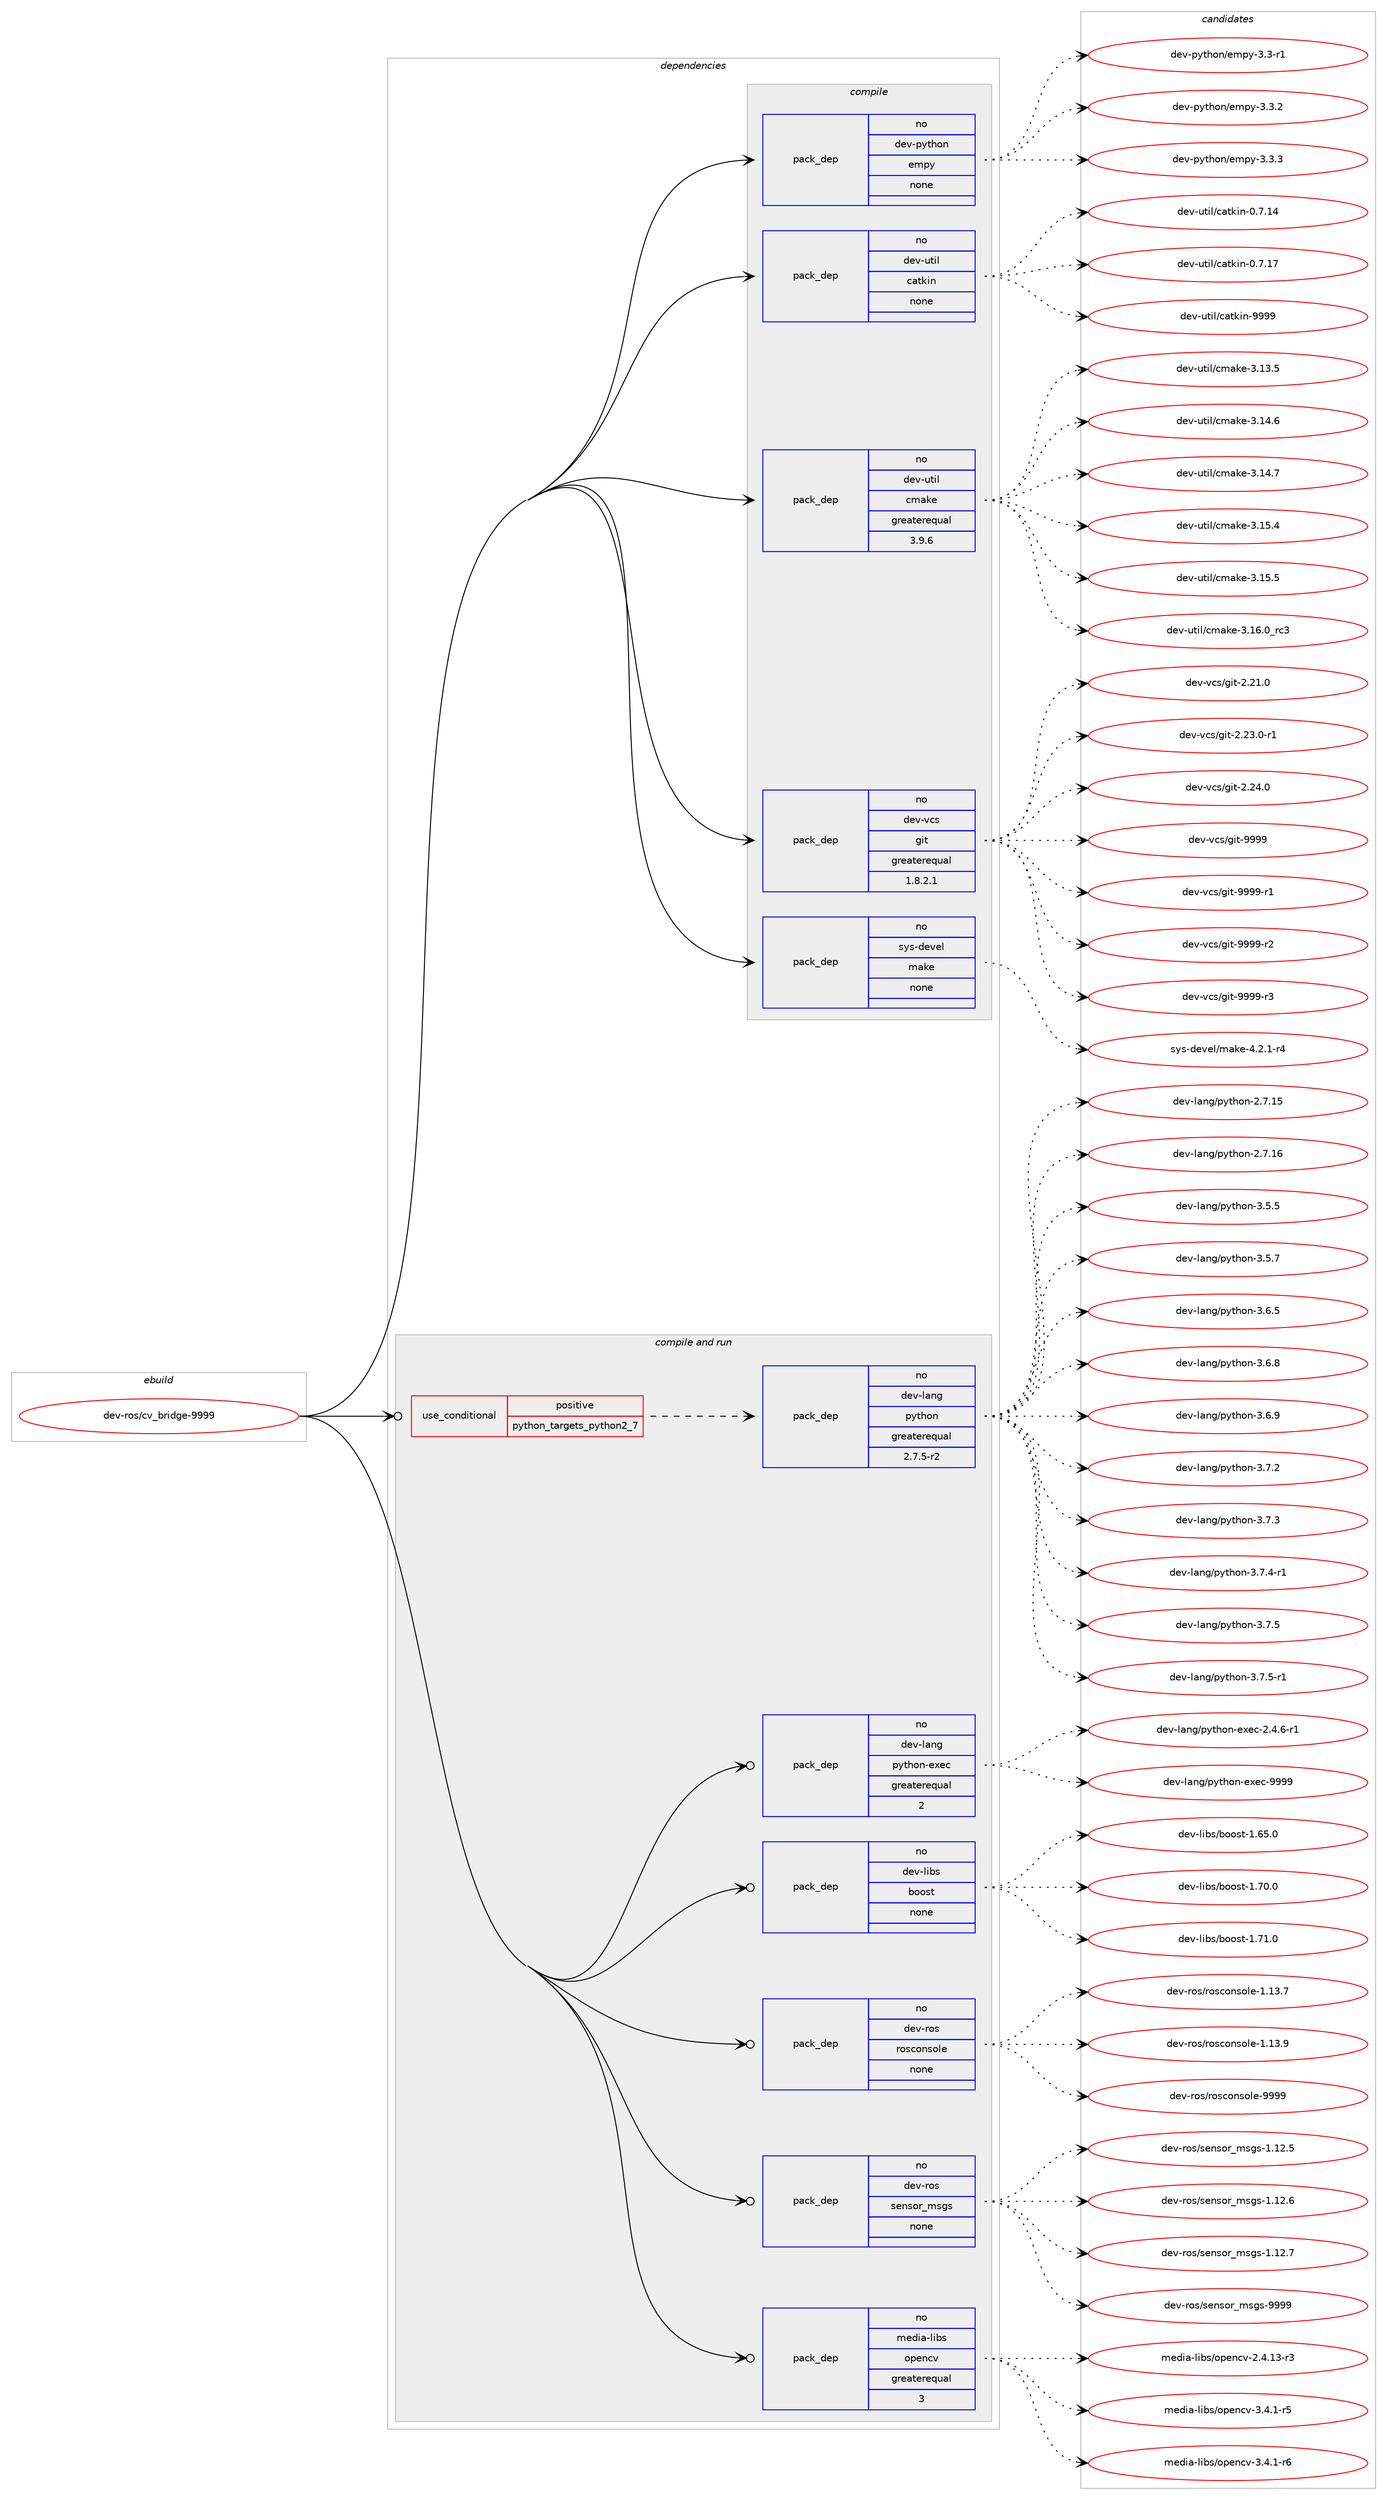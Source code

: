 digraph prolog {

# *************
# Graph options
# *************

newrank=true;
concentrate=true;
compound=true;
graph [rankdir=LR,fontname=Helvetica,fontsize=10,ranksep=1.5];#, ranksep=2.5, nodesep=0.2];
edge  [arrowhead=vee];
node  [fontname=Helvetica,fontsize=10];

# **********
# The ebuild
# **********

subgraph cluster_leftcol {
color=gray;
rank=same;
label=<<i>ebuild</i>>;
id [label="dev-ros/cv_bridge-9999", color=red, width=4, href="../dev-ros/cv_bridge-9999.svg"];
}

# ****************
# The dependencies
# ****************

subgraph cluster_midcol {
color=gray;
label=<<i>dependencies</i>>;
subgraph cluster_compile {
fillcolor="#eeeeee";
style=filled;
label=<<i>compile</i>>;
subgraph pack485782 {
dependency650718 [label=<<TABLE BORDER="0" CELLBORDER="1" CELLSPACING="0" CELLPADDING="4" WIDTH="220"><TR><TD ROWSPAN="6" CELLPADDING="30">pack_dep</TD></TR><TR><TD WIDTH="110">no</TD></TR><TR><TD>dev-python</TD></TR><TR><TD>empy</TD></TR><TR><TD>none</TD></TR><TR><TD></TD></TR></TABLE>>, shape=none, color=blue];
}
id:e -> dependency650718:w [weight=20,style="solid",arrowhead="vee"];
subgraph pack485783 {
dependency650719 [label=<<TABLE BORDER="0" CELLBORDER="1" CELLSPACING="0" CELLPADDING="4" WIDTH="220"><TR><TD ROWSPAN="6" CELLPADDING="30">pack_dep</TD></TR><TR><TD WIDTH="110">no</TD></TR><TR><TD>dev-util</TD></TR><TR><TD>catkin</TD></TR><TR><TD>none</TD></TR><TR><TD></TD></TR></TABLE>>, shape=none, color=blue];
}
id:e -> dependency650719:w [weight=20,style="solid",arrowhead="vee"];
subgraph pack485784 {
dependency650720 [label=<<TABLE BORDER="0" CELLBORDER="1" CELLSPACING="0" CELLPADDING="4" WIDTH="220"><TR><TD ROWSPAN="6" CELLPADDING="30">pack_dep</TD></TR><TR><TD WIDTH="110">no</TD></TR><TR><TD>dev-util</TD></TR><TR><TD>cmake</TD></TR><TR><TD>greaterequal</TD></TR><TR><TD>3.9.6</TD></TR></TABLE>>, shape=none, color=blue];
}
id:e -> dependency650720:w [weight=20,style="solid",arrowhead="vee"];
subgraph pack485785 {
dependency650721 [label=<<TABLE BORDER="0" CELLBORDER="1" CELLSPACING="0" CELLPADDING="4" WIDTH="220"><TR><TD ROWSPAN="6" CELLPADDING="30">pack_dep</TD></TR><TR><TD WIDTH="110">no</TD></TR><TR><TD>dev-vcs</TD></TR><TR><TD>git</TD></TR><TR><TD>greaterequal</TD></TR><TR><TD>1.8.2.1</TD></TR></TABLE>>, shape=none, color=blue];
}
id:e -> dependency650721:w [weight=20,style="solid",arrowhead="vee"];
subgraph pack485786 {
dependency650722 [label=<<TABLE BORDER="0" CELLBORDER="1" CELLSPACING="0" CELLPADDING="4" WIDTH="220"><TR><TD ROWSPAN="6" CELLPADDING="30">pack_dep</TD></TR><TR><TD WIDTH="110">no</TD></TR><TR><TD>sys-devel</TD></TR><TR><TD>make</TD></TR><TR><TD>none</TD></TR><TR><TD></TD></TR></TABLE>>, shape=none, color=blue];
}
id:e -> dependency650722:w [weight=20,style="solid",arrowhead="vee"];
}
subgraph cluster_compileandrun {
fillcolor="#eeeeee";
style=filled;
label=<<i>compile and run</i>>;
subgraph cond153030 {
dependency650723 [label=<<TABLE BORDER="0" CELLBORDER="1" CELLSPACING="0" CELLPADDING="4"><TR><TD ROWSPAN="3" CELLPADDING="10">use_conditional</TD></TR><TR><TD>positive</TD></TR><TR><TD>python_targets_python2_7</TD></TR></TABLE>>, shape=none, color=red];
subgraph pack485787 {
dependency650724 [label=<<TABLE BORDER="0" CELLBORDER="1" CELLSPACING="0" CELLPADDING="4" WIDTH="220"><TR><TD ROWSPAN="6" CELLPADDING="30">pack_dep</TD></TR><TR><TD WIDTH="110">no</TD></TR><TR><TD>dev-lang</TD></TR><TR><TD>python</TD></TR><TR><TD>greaterequal</TD></TR><TR><TD>2.7.5-r2</TD></TR></TABLE>>, shape=none, color=blue];
}
dependency650723:e -> dependency650724:w [weight=20,style="dashed",arrowhead="vee"];
}
id:e -> dependency650723:w [weight=20,style="solid",arrowhead="odotvee"];
subgraph pack485788 {
dependency650725 [label=<<TABLE BORDER="0" CELLBORDER="1" CELLSPACING="0" CELLPADDING="4" WIDTH="220"><TR><TD ROWSPAN="6" CELLPADDING="30">pack_dep</TD></TR><TR><TD WIDTH="110">no</TD></TR><TR><TD>dev-lang</TD></TR><TR><TD>python-exec</TD></TR><TR><TD>greaterequal</TD></TR><TR><TD>2</TD></TR></TABLE>>, shape=none, color=blue];
}
id:e -> dependency650725:w [weight=20,style="solid",arrowhead="odotvee"];
subgraph pack485789 {
dependency650726 [label=<<TABLE BORDER="0" CELLBORDER="1" CELLSPACING="0" CELLPADDING="4" WIDTH="220"><TR><TD ROWSPAN="6" CELLPADDING="30">pack_dep</TD></TR><TR><TD WIDTH="110">no</TD></TR><TR><TD>dev-libs</TD></TR><TR><TD>boost</TD></TR><TR><TD>none</TD></TR><TR><TD></TD></TR></TABLE>>, shape=none, color=blue];
}
id:e -> dependency650726:w [weight=20,style="solid",arrowhead="odotvee"];
subgraph pack485790 {
dependency650727 [label=<<TABLE BORDER="0" CELLBORDER="1" CELLSPACING="0" CELLPADDING="4" WIDTH="220"><TR><TD ROWSPAN="6" CELLPADDING="30">pack_dep</TD></TR><TR><TD WIDTH="110">no</TD></TR><TR><TD>dev-ros</TD></TR><TR><TD>rosconsole</TD></TR><TR><TD>none</TD></TR><TR><TD></TD></TR></TABLE>>, shape=none, color=blue];
}
id:e -> dependency650727:w [weight=20,style="solid",arrowhead="odotvee"];
subgraph pack485791 {
dependency650728 [label=<<TABLE BORDER="0" CELLBORDER="1" CELLSPACING="0" CELLPADDING="4" WIDTH="220"><TR><TD ROWSPAN="6" CELLPADDING="30">pack_dep</TD></TR><TR><TD WIDTH="110">no</TD></TR><TR><TD>dev-ros</TD></TR><TR><TD>sensor_msgs</TD></TR><TR><TD>none</TD></TR><TR><TD></TD></TR></TABLE>>, shape=none, color=blue];
}
id:e -> dependency650728:w [weight=20,style="solid",arrowhead="odotvee"];
subgraph pack485792 {
dependency650729 [label=<<TABLE BORDER="0" CELLBORDER="1" CELLSPACING="0" CELLPADDING="4" WIDTH="220"><TR><TD ROWSPAN="6" CELLPADDING="30">pack_dep</TD></TR><TR><TD WIDTH="110">no</TD></TR><TR><TD>media-libs</TD></TR><TR><TD>opencv</TD></TR><TR><TD>greaterequal</TD></TR><TR><TD>3</TD></TR></TABLE>>, shape=none, color=blue];
}
id:e -> dependency650729:w [weight=20,style="solid",arrowhead="odotvee"];
}
subgraph cluster_run {
fillcolor="#eeeeee";
style=filled;
label=<<i>run</i>>;
}
}

# **************
# The candidates
# **************

subgraph cluster_choices {
rank=same;
color=gray;
label=<<i>candidates</i>>;

subgraph choice485782 {
color=black;
nodesep=1;
choice1001011184511212111610411111047101109112121455146514511449 [label="dev-python/empy-3.3-r1", color=red, width=4,href="../dev-python/empy-3.3-r1.svg"];
choice1001011184511212111610411111047101109112121455146514650 [label="dev-python/empy-3.3.2", color=red, width=4,href="../dev-python/empy-3.3.2.svg"];
choice1001011184511212111610411111047101109112121455146514651 [label="dev-python/empy-3.3.3", color=red, width=4,href="../dev-python/empy-3.3.3.svg"];
dependency650718:e -> choice1001011184511212111610411111047101109112121455146514511449:w [style=dotted,weight="100"];
dependency650718:e -> choice1001011184511212111610411111047101109112121455146514650:w [style=dotted,weight="100"];
dependency650718:e -> choice1001011184511212111610411111047101109112121455146514651:w [style=dotted,weight="100"];
}
subgraph choice485783 {
color=black;
nodesep=1;
choice1001011184511711610510847999711610710511045484655464952 [label="dev-util/catkin-0.7.14", color=red, width=4,href="../dev-util/catkin-0.7.14.svg"];
choice1001011184511711610510847999711610710511045484655464955 [label="dev-util/catkin-0.7.17", color=red, width=4,href="../dev-util/catkin-0.7.17.svg"];
choice100101118451171161051084799971161071051104557575757 [label="dev-util/catkin-9999", color=red, width=4,href="../dev-util/catkin-9999.svg"];
dependency650719:e -> choice1001011184511711610510847999711610710511045484655464952:w [style=dotted,weight="100"];
dependency650719:e -> choice1001011184511711610510847999711610710511045484655464955:w [style=dotted,weight="100"];
dependency650719:e -> choice100101118451171161051084799971161071051104557575757:w [style=dotted,weight="100"];
}
subgraph choice485784 {
color=black;
nodesep=1;
choice1001011184511711610510847991099710710145514649514653 [label="dev-util/cmake-3.13.5", color=red, width=4,href="../dev-util/cmake-3.13.5.svg"];
choice1001011184511711610510847991099710710145514649524654 [label="dev-util/cmake-3.14.6", color=red, width=4,href="../dev-util/cmake-3.14.6.svg"];
choice1001011184511711610510847991099710710145514649524655 [label="dev-util/cmake-3.14.7", color=red, width=4,href="../dev-util/cmake-3.14.7.svg"];
choice1001011184511711610510847991099710710145514649534652 [label="dev-util/cmake-3.15.4", color=red, width=4,href="../dev-util/cmake-3.15.4.svg"];
choice1001011184511711610510847991099710710145514649534653 [label="dev-util/cmake-3.15.5", color=red, width=4,href="../dev-util/cmake-3.15.5.svg"];
choice1001011184511711610510847991099710710145514649544648951149951 [label="dev-util/cmake-3.16.0_rc3", color=red, width=4,href="../dev-util/cmake-3.16.0_rc3.svg"];
dependency650720:e -> choice1001011184511711610510847991099710710145514649514653:w [style=dotted,weight="100"];
dependency650720:e -> choice1001011184511711610510847991099710710145514649524654:w [style=dotted,weight="100"];
dependency650720:e -> choice1001011184511711610510847991099710710145514649524655:w [style=dotted,weight="100"];
dependency650720:e -> choice1001011184511711610510847991099710710145514649534652:w [style=dotted,weight="100"];
dependency650720:e -> choice1001011184511711610510847991099710710145514649534653:w [style=dotted,weight="100"];
dependency650720:e -> choice1001011184511711610510847991099710710145514649544648951149951:w [style=dotted,weight="100"];
}
subgraph choice485785 {
color=black;
nodesep=1;
choice10010111845118991154710310511645504650494648 [label="dev-vcs/git-2.21.0", color=red, width=4,href="../dev-vcs/git-2.21.0.svg"];
choice100101118451189911547103105116455046505146484511449 [label="dev-vcs/git-2.23.0-r1", color=red, width=4,href="../dev-vcs/git-2.23.0-r1.svg"];
choice10010111845118991154710310511645504650524648 [label="dev-vcs/git-2.24.0", color=red, width=4,href="../dev-vcs/git-2.24.0.svg"];
choice1001011184511899115471031051164557575757 [label="dev-vcs/git-9999", color=red, width=4,href="../dev-vcs/git-9999.svg"];
choice10010111845118991154710310511645575757574511449 [label="dev-vcs/git-9999-r1", color=red, width=4,href="../dev-vcs/git-9999-r1.svg"];
choice10010111845118991154710310511645575757574511450 [label="dev-vcs/git-9999-r2", color=red, width=4,href="../dev-vcs/git-9999-r2.svg"];
choice10010111845118991154710310511645575757574511451 [label="dev-vcs/git-9999-r3", color=red, width=4,href="../dev-vcs/git-9999-r3.svg"];
dependency650721:e -> choice10010111845118991154710310511645504650494648:w [style=dotted,weight="100"];
dependency650721:e -> choice100101118451189911547103105116455046505146484511449:w [style=dotted,weight="100"];
dependency650721:e -> choice10010111845118991154710310511645504650524648:w [style=dotted,weight="100"];
dependency650721:e -> choice1001011184511899115471031051164557575757:w [style=dotted,weight="100"];
dependency650721:e -> choice10010111845118991154710310511645575757574511449:w [style=dotted,weight="100"];
dependency650721:e -> choice10010111845118991154710310511645575757574511450:w [style=dotted,weight="100"];
dependency650721:e -> choice10010111845118991154710310511645575757574511451:w [style=dotted,weight="100"];
}
subgraph choice485786 {
color=black;
nodesep=1;
choice1151211154510010111810110847109971071014552465046494511452 [label="sys-devel/make-4.2.1-r4", color=red, width=4,href="../sys-devel/make-4.2.1-r4.svg"];
dependency650722:e -> choice1151211154510010111810110847109971071014552465046494511452:w [style=dotted,weight="100"];
}
subgraph choice485787 {
color=black;
nodesep=1;
choice10010111845108971101034711212111610411111045504655464953 [label="dev-lang/python-2.7.15", color=red, width=4,href="../dev-lang/python-2.7.15.svg"];
choice10010111845108971101034711212111610411111045504655464954 [label="dev-lang/python-2.7.16", color=red, width=4,href="../dev-lang/python-2.7.16.svg"];
choice100101118451089711010347112121116104111110455146534653 [label="dev-lang/python-3.5.5", color=red, width=4,href="../dev-lang/python-3.5.5.svg"];
choice100101118451089711010347112121116104111110455146534655 [label="dev-lang/python-3.5.7", color=red, width=4,href="../dev-lang/python-3.5.7.svg"];
choice100101118451089711010347112121116104111110455146544653 [label="dev-lang/python-3.6.5", color=red, width=4,href="../dev-lang/python-3.6.5.svg"];
choice100101118451089711010347112121116104111110455146544656 [label="dev-lang/python-3.6.8", color=red, width=4,href="../dev-lang/python-3.6.8.svg"];
choice100101118451089711010347112121116104111110455146544657 [label="dev-lang/python-3.6.9", color=red, width=4,href="../dev-lang/python-3.6.9.svg"];
choice100101118451089711010347112121116104111110455146554650 [label="dev-lang/python-3.7.2", color=red, width=4,href="../dev-lang/python-3.7.2.svg"];
choice100101118451089711010347112121116104111110455146554651 [label="dev-lang/python-3.7.3", color=red, width=4,href="../dev-lang/python-3.7.3.svg"];
choice1001011184510897110103471121211161041111104551465546524511449 [label="dev-lang/python-3.7.4-r1", color=red, width=4,href="../dev-lang/python-3.7.4-r1.svg"];
choice100101118451089711010347112121116104111110455146554653 [label="dev-lang/python-3.7.5", color=red, width=4,href="../dev-lang/python-3.7.5.svg"];
choice1001011184510897110103471121211161041111104551465546534511449 [label="dev-lang/python-3.7.5-r1", color=red, width=4,href="../dev-lang/python-3.7.5-r1.svg"];
dependency650724:e -> choice10010111845108971101034711212111610411111045504655464953:w [style=dotted,weight="100"];
dependency650724:e -> choice10010111845108971101034711212111610411111045504655464954:w [style=dotted,weight="100"];
dependency650724:e -> choice100101118451089711010347112121116104111110455146534653:w [style=dotted,weight="100"];
dependency650724:e -> choice100101118451089711010347112121116104111110455146534655:w [style=dotted,weight="100"];
dependency650724:e -> choice100101118451089711010347112121116104111110455146544653:w [style=dotted,weight="100"];
dependency650724:e -> choice100101118451089711010347112121116104111110455146544656:w [style=dotted,weight="100"];
dependency650724:e -> choice100101118451089711010347112121116104111110455146544657:w [style=dotted,weight="100"];
dependency650724:e -> choice100101118451089711010347112121116104111110455146554650:w [style=dotted,weight="100"];
dependency650724:e -> choice100101118451089711010347112121116104111110455146554651:w [style=dotted,weight="100"];
dependency650724:e -> choice1001011184510897110103471121211161041111104551465546524511449:w [style=dotted,weight="100"];
dependency650724:e -> choice100101118451089711010347112121116104111110455146554653:w [style=dotted,weight="100"];
dependency650724:e -> choice1001011184510897110103471121211161041111104551465546534511449:w [style=dotted,weight="100"];
}
subgraph choice485788 {
color=black;
nodesep=1;
choice10010111845108971101034711212111610411111045101120101994550465246544511449 [label="dev-lang/python-exec-2.4.6-r1", color=red, width=4,href="../dev-lang/python-exec-2.4.6-r1.svg"];
choice10010111845108971101034711212111610411111045101120101994557575757 [label="dev-lang/python-exec-9999", color=red, width=4,href="../dev-lang/python-exec-9999.svg"];
dependency650725:e -> choice10010111845108971101034711212111610411111045101120101994550465246544511449:w [style=dotted,weight="100"];
dependency650725:e -> choice10010111845108971101034711212111610411111045101120101994557575757:w [style=dotted,weight="100"];
}
subgraph choice485789 {
color=black;
nodesep=1;
choice1001011184510810598115479811111111511645494654534648 [label="dev-libs/boost-1.65.0", color=red, width=4,href="../dev-libs/boost-1.65.0.svg"];
choice1001011184510810598115479811111111511645494655484648 [label="dev-libs/boost-1.70.0", color=red, width=4,href="../dev-libs/boost-1.70.0.svg"];
choice1001011184510810598115479811111111511645494655494648 [label="dev-libs/boost-1.71.0", color=red, width=4,href="../dev-libs/boost-1.71.0.svg"];
dependency650726:e -> choice1001011184510810598115479811111111511645494654534648:w [style=dotted,weight="100"];
dependency650726:e -> choice1001011184510810598115479811111111511645494655484648:w [style=dotted,weight="100"];
dependency650726:e -> choice1001011184510810598115479811111111511645494655494648:w [style=dotted,weight="100"];
}
subgraph choice485790 {
color=black;
nodesep=1;
choice10010111845114111115471141111159911111011511110810145494649514655 [label="dev-ros/rosconsole-1.13.7", color=red, width=4,href="../dev-ros/rosconsole-1.13.7.svg"];
choice10010111845114111115471141111159911111011511110810145494649514657 [label="dev-ros/rosconsole-1.13.9", color=red, width=4,href="../dev-ros/rosconsole-1.13.9.svg"];
choice1001011184511411111547114111115991111101151111081014557575757 [label="dev-ros/rosconsole-9999", color=red, width=4,href="../dev-ros/rosconsole-9999.svg"];
dependency650727:e -> choice10010111845114111115471141111159911111011511110810145494649514655:w [style=dotted,weight="100"];
dependency650727:e -> choice10010111845114111115471141111159911111011511110810145494649514657:w [style=dotted,weight="100"];
dependency650727:e -> choice1001011184511411111547114111115991111101151111081014557575757:w [style=dotted,weight="100"];
}
subgraph choice485791 {
color=black;
nodesep=1;
choice10010111845114111115471151011101151111149510911510311545494649504653 [label="dev-ros/sensor_msgs-1.12.5", color=red, width=4,href="../dev-ros/sensor_msgs-1.12.5.svg"];
choice10010111845114111115471151011101151111149510911510311545494649504654 [label="dev-ros/sensor_msgs-1.12.6", color=red, width=4,href="../dev-ros/sensor_msgs-1.12.6.svg"];
choice10010111845114111115471151011101151111149510911510311545494649504655 [label="dev-ros/sensor_msgs-1.12.7", color=red, width=4,href="../dev-ros/sensor_msgs-1.12.7.svg"];
choice1001011184511411111547115101110115111114951091151031154557575757 [label="dev-ros/sensor_msgs-9999", color=red, width=4,href="../dev-ros/sensor_msgs-9999.svg"];
dependency650728:e -> choice10010111845114111115471151011101151111149510911510311545494649504653:w [style=dotted,weight="100"];
dependency650728:e -> choice10010111845114111115471151011101151111149510911510311545494649504654:w [style=dotted,weight="100"];
dependency650728:e -> choice10010111845114111115471151011101151111149510911510311545494649504655:w [style=dotted,weight="100"];
dependency650728:e -> choice1001011184511411111547115101110115111114951091151031154557575757:w [style=dotted,weight="100"];
}
subgraph choice485792 {
color=black;
nodesep=1;
choice1091011001059745108105981154711111210111099118455046524649514511451 [label="media-libs/opencv-2.4.13-r3", color=red, width=4,href="../media-libs/opencv-2.4.13-r3.svg"];
choice10910110010597451081059811547111112101110991184551465246494511453 [label="media-libs/opencv-3.4.1-r5", color=red, width=4,href="../media-libs/opencv-3.4.1-r5.svg"];
choice10910110010597451081059811547111112101110991184551465246494511454 [label="media-libs/opencv-3.4.1-r6", color=red, width=4,href="../media-libs/opencv-3.4.1-r6.svg"];
dependency650729:e -> choice1091011001059745108105981154711111210111099118455046524649514511451:w [style=dotted,weight="100"];
dependency650729:e -> choice10910110010597451081059811547111112101110991184551465246494511453:w [style=dotted,weight="100"];
dependency650729:e -> choice10910110010597451081059811547111112101110991184551465246494511454:w [style=dotted,weight="100"];
}
}

}

